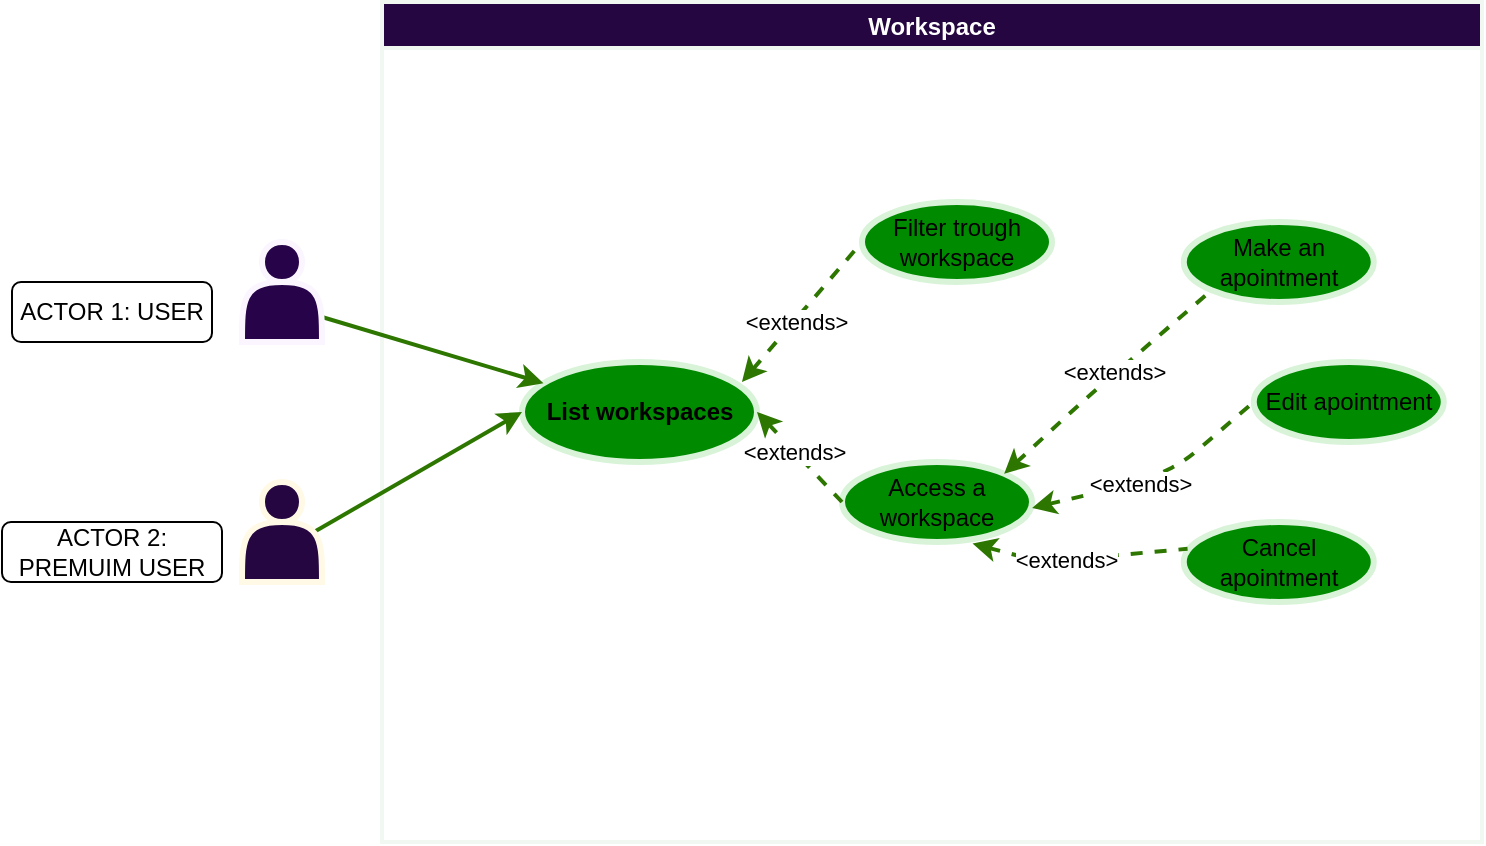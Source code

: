 <mxfile>
    <diagram id="lEsu0DpzP7tBkt76Ku-G" name="Page-1">
        <mxGraphModel dx="3474" dy="1084" grid="1" gridSize="10" guides="1" tooltips="1" connect="1" arrows="1" fold="1" page="1" pageScale="1" pageWidth="850" pageHeight="1100" math="0" shadow="0">
            <root>
                <mxCell id="0"/>
                <mxCell id="1" parent="0"/>
                <mxCell id="564" value="Workspace" style="swimlane;strokeColor=#f1f8f1;strokeWidth=2;fontColor=#ffffff;fillColor=#250641;startSize=23;" parent="1" vertex="1">
                    <mxGeometry x="-605" y="300" width="550" height="420" as="geometry">
                        <mxRectangle x="210" y="-800" width="100" height="30" as="alternateBounds"/>
                    </mxGeometry>
                </mxCell>
                <mxCell id="565" value="&lt;font color=&quot;#000000&quot;&gt;&lt;b&gt;List workspaces&lt;/b&gt;&lt;/font&gt;" style="ellipse;whiteSpace=wrap;html=1;align=center;newEdgeStyle={&quot;edgeStyle&quot;:&quot;entityRelationEdgeStyle&quot;,&quot;startArrow&quot;:&quot;none&quot;,&quot;endArrow&quot;:&quot;none&quot;,&quot;segment&quot;:10,&quot;curved&quot;:1,&quot;sourcePerimeterSpacing&quot;:0,&quot;targetPerimeterSpacing&quot;:0};treeFolding=1;treeMoving=1;fillColor=#008a00;fontColor=#ffffff;strokeColor=#d8f3d8;strokeWidth=3;" parent="564" vertex="1">
                    <mxGeometry x="70" y="180" width="117.5" height="50" as="geometry"/>
                </mxCell>
                <mxCell id="566" value="&lt;font color=&quot;#000000&quot;&gt;Access a workspace&lt;/font&gt;" style="ellipse;whiteSpace=wrap;html=1;align=center;newEdgeStyle={&quot;edgeStyle&quot;:&quot;entityRelationEdgeStyle&quot;,&quot;startArrow&quot;:&quot;none&quot;,&quot;endArrow&quot;:&quot;none&quot;,&quot;segment&quot;:10,&quot;curved&quot;:1,&quot;sourcePerimeterSpacing&quot;:0,&quot;targetPerimeterSpacing&quot;:0};treeFolding=1;treeMoving=1;fillColor=#008a00;fontColor=#ffffff;strokeColor=#d8f3d8;strokeWidth=3;" parent="564" vertex="1">
                    <mxGeometry x="230" y="230" width="95" height="40" as="geometry"/>
                </mxCell>
                <mxCell id="567" style="rounded=1;jumpStyle=none;html=1;exitX=1;exitY=0.5;exitDx=0;exitDy=0;elbow=vertical;fillColor=#60a917;strokeColor=#2D7600;strokeWidth=2;entryX=0;entryY=0.5;entryDx=0;entryDy=0;dashed=1;endArrow=none;endFill=0;startArrow=classic;startFill=1;" parent="564" source="565" target="566" edge="1">
                    <mxGeometry relative="1" as="geometry">
                        <mxPoint x="277.5" y="175" as="sourcePoint"/>
                        <mxPoint x="156.14" y="209.45" as="targetPoint"/>
                    </mxGeometry>
                </mxCell>
                <mxCell id="568" value="&amp;lt;extends&amp;gt;" style="edgeLabel;html=1;align=center;verticalAlign=middle;resizable=0;points=[];fontColor=#000000;" parent="567" vertex="1" connectable="0">
                    <mxGeometry x="-0.124" relative="1" as="geometry">
                        <mxPoint as="offset"/>
                    </mxGeometry>
                </mxCell>
                <mxCell id="569" value="&lt;font color=&quot;#000000&quot;&gt;Make an apointment&lt;/font&gt;" style="ellipse;whiteSpace=wrap;html=1;align=center;newEdgeStyle={&quot;edgeStyle&quot;:&quot;entityRelationEdgeStyle&quot;,&quot;startArrow&quot;:&quot;none&quot;,&quot;endArrow&quot;:&quot;none&quot;,&quot;segment&quot;:10,&quot;curved&quot;:1,&quot;sourcePerimeterSpacing&quot;:0,&quot;targetPerimeterSpacing&quot;:0};treeFolding=1;treeMoving=1;fillColor=#008a00;fontColor=#ffffff;strokeColor=#d8f3d8;strokeWidth=3;" parent="564" vertex="1">
                    <mxGeometry x="400.88" y="110" width="95" height="40" as="geometry"/>
                </mxCell>
                <mxCell id="570" value="&lt;font color=&quot;#000000&quot;&gt;Edit apointment&lt;/font&gt;" style="ellipse;whiteSpace=wrap;html=1;align=center;newEdgeStyle={&quot;edgeStyle&quot;:&quot;entityRelationEdgeStyle&quot;,&quot;startArrow&quot;:&quot;none&quot;,&quot;endArrow&quot;:&quot;none&quot;,&quot;segment&quot;:10,&quot;curved&quot;:1,&quot;sourcePerimeterSpacing&quot;:0,&quot;targetPerimeterSpacing&quot;:0};treeFolding=1;treeMoving=1;fillColor=#008a00;fontColor=#ffffff;strokeColor=#d8f3d8;strokeWidth=3;" parent="564" vertex="1">
                    <mxGeometry x="435.88" y="180" width="95" height="40" as="geometry"/>
                </mxCell>
                <mxCell id="571" value="&lt;font color=&quot;#000000&quot;&gt;Cancel apointment&lt;/font&gt;" style="ellipse;whiteSpace=wrap;html=1;align=center;newEdgeStyle={&quot;edgeStyle&quot;:&quot;entityRelationEdgeStyle&quot;,&quot;startArrow&quot;:&quot;none&quot;,&quot;endArrow&quot;:&quot;none&quot;,&quot;segment&quot;:10,&quot;curved&quot;:1,&quot;sourcePerimeterSpacing&quot;:0,&quot;targetPerimeterSpacing&quot;:0};treeFolding=1;treeMoving=1;fillColor=#008a00;fontColor=#ffffff;strokeColor=#d8f3d8;strokeWidth=3;" parent="564" vertex="1">
                    <mxGeometry x="400.88" y="260" width="95" height="40" as="geometry"/>
                </mxCell>
                <mxCell id="572" style="rounded=1;jumpStyle=none;html=1;elbow=vertical;fillColor=#60a917;strokeColor=#2D7600;strokeWidth=2;dashed=1;exitX=1;exitY=0;exitDx=0;exitDy=0;entryX=0;entryY=1;entryDx=0;entryDy=0;startArrow=classic;startFill=1;endArrow=none;endFill=0;" parent="564" source="566" target="569" edge="1">
                    <mxGeometry relative="1" as="geometry">
                        <mxPoint x="115" y="200" as="sourcePoint"/>
                        <mxPoint x="150" y="170" as="targetPoint"/>
                        <Array as="points">
                            <mxPoint x="350" y="200"/>
                        </Array>
                    </mxGeometry>
                </mxCell>
                <mxCell id="573" value="&amp;lt;extends&amp;gt;" style="edgeLabel;html=1;align=center;verticalAlign=middle;resizable=0;points=[];fontColor=#000000;" parent="572" vertex="1" connectable="0">
                    <mxGeometry x="-0.124" relative="1" as="geometry">
                        <mxPoint x="10" y="-10" as="offset"/>
                    </mxGeometry>
                </mxCell>
                <mxCell id="574" style="rounded=1;jumpStyle=none;html=1;elbow=vertical;fillColor=#60a917;strokeColor=#2D7600;strokeWidth=2;dashed=1;exitX=1.001;exitY=0.574;exitDx=0;exitDy=0;entryX=0;entryY=0.5;entryDx=0;entryDy=0;exitPerimeter=0;startArrow=classic;startFill=1;endArrow=none;endFill=0;" parent="564" source="566" target="570" edge="1">
                    <mxGeometry relative="1" as="geometry">
                        <mxPoint x="125.0" y="210" as="sourcePoint"/>
                        <mxPoint x="214.792" y="124.142" as="targetPoint"/>
                        <Array as="points">
                            <mxPoint x="380" y="240"/>
                            <mxPoint x="400.88" y="230"/>
                        </Array>
                    </mxGeometry>
                </mxCell>
                <mxCell id="575" value="&amp;lt;extends&amp;gt;" style="edgeLabel;html=1;align=center;verticalAlign=middle;resizable=0;points=[];fontColor=#000000;" parent="574" vertex="1" connectable="0">
                    <mxGeometry x="-0.124" relative="1" as="geometry">
                        <mxPoint as="offset"/>
                    </mxGeometry>
                </mxCell>
                <mxCell id="576" style="rounded=1;jumpStyle=none;html=1;elbow=vertical;fillColor=#60a917;strokeColor=#2D7600;strokeWidth=2;dashed=1;exitX=0.687;exitY=1.02;exitDx=0;exitDy=0;entryX=0.02;entryY=0.335;entryDx=0;entryDy=0;exitPerimeter=0;entryPerimeter=0;startArrow=classic;startFill=1;endArrow=none;endFill=0;" parent="564" source="566" target="571" edge="1">
                    <mxGeometry relative="1" as="geometry">
                        <mxPoint x="41.961" y="330.813" as="sourcePoint"/>
                        <mxPoint x="114.999" y="269.187" as="targetPoint"/>
                        <Array as="points">
                            <mxPoint x="330" y="280"/>
                        </Array>
                    </mxGeometry>
                </mxCell>
                <mxCell id="577" value="&amp;lt;extends&amp;gt;" style="edgeLabel;html=1;align=center;verticalAlign=middle;resizable=0;points=[];fontColor=#000000;" parent="576" vertex="1" connectable="0">
                    <mxGeometry x="-0.124" relative="1" as="geometry">
                        <mxPoint as="offset"/>
                    </mxGeometry>
                </mxCell>
                <mxCell id="578" style="rounded=1;jumpStyle=none;html=1;exitX=1;exitY=0.75;exitDx=0;exitDy=0;elbow=vertical;fillColor=#60a917;strokeColor=#2D7600;strokeWidth=2;" parent="564" source="580" target="565" edge="1">
                    <mxGeometry relative="1" as="geometry"/>
                </mxCell>
                <mxCell id="579" style="rounded=1;jumpStyle=none;html=1;elbow=vertical;fillColor=#60a917;strokeColor=#2D7600;strokeWidth=2;entryX=0;entryY=0.5;entryDx=0;entryDy=0;exitX=0.9;exitY=0.5;exitDx=0;exitDy=0;exitPerimeter=0;" parent="564" source="582" target="565" edge="1">
                    <mxGeometry relative="1" as="geometry">
                        <mxPoint x="23.91" y="190.0" as="sourcePoint"/>
                        <mxPoint x="179.999" y="371.518" as="targetPoint"/>
                    </mxGeometry>
                </mxCell>
                <mxCell id="580" value="" style="shape=actor;whiteSpace=wrap;html=1;fillColor=#270349;fontColor=#ffffff;strokeColor=#faf5ff;strokeWidth=3;" parent="564" vertex="1">
                    <mxGeometry x="-70" y="120" width="40" height="50" as="geometry"/>
                </mxCell>
                <mxCell id="581" value="ACTOR 1: USER" style="rounded=1;whiteSpace=wrap;html=1;" parent="564" vertex="1">
                    <mxGeometry x="-185" y="140" width="100" height="30" as="geometry"/>
                </mxCell>
                <mxCell id="582" value="" style="shape=actor;whiteSpace=wrap;html=1;fillColor=#250641;strokeColor=#fff9e5;fontColor=#ffffff;strokeWidth=3;" parent="564" vertex="1">
                    <mxGeometry x="-70" y="240" width="40" height="50" as="geometry"/>
                </mxCell>
                <mxCell id="583" value="ACTOR 2: PREMUIM USER" style="rounded=1;whiteSpace=wrap;html=1;" parent="564" vertex="1">
                    <mxGeometry x="-190" y="260" width="110" height="30" as="geometry"/>
                </mxCell>
                <mxCell id="713" value="&lt;font color=&quot;#000000&quot;&gt;Filter trough workspace&lt;/font&gt;" style="ellipse;whiteSpace=wrap;html=1;align=center;newEdgeStyle={&quot;edgeStyle&quot;:&quot;entityRelationEdgeStyle&quot;,&quot;startArrow&quot;:&quot;none&quot;,&quot;endArrow&quot;:&quot;none&quot;,&quot;segment&quot;:10,&quot;curved&quot;:1,&quot;sourcePerimeterSpacing&quot;:0,&quot;targetPerimeterSpacing&quot;:0};treeFolding=1;treeMoving=1;fillColor=#008a00;fontColor=#ffffff;strokeColor=#d8f3d8;strokeWidth=3;" parent="564" vertex="1">
                    <mxGeometry x="240" y="100" width="95" height="40" as="geometry"/>
                </mxCell>
                <mxCell id="714" style="rounded=1;jumpStyle=none;html=1;exitX=0.936;exitY=0.2;exitDx=0;exitDy=0;elbow=vertical;fillColor=#60a917;strokeColor=#2D7600;strokeWidth=2;entryX=0;entryY=0.5;entryDx=0;entryDy=0;dashed=1;endArrow=none;endFill=0;startArrow=classic;startFill=1;exitPerimeter=0;" parent="564" source="565" target="713" edge="1">
                    <mxGeometry relative="1" as="geometry">
                        <mxPoint x="197.5" y="215" as="sourcePoint"/>
                        <mxPoint x="240" y="260" as="targetPoint"/>
                    </mxGeometry>
                </mxCell>
                <mxCell id="715" value="&amp;lt;extends&amp;gt;" style="edgeLabel;html=1;align=center;verticalAlign=middle;resizable=0;points=[];fontColor=#000000;" parent="714" vertex="1" connectable="0">
                    <mxGeometry x="-0.124" relative="1" as="geometry">
                        <mxPoint as="offset"/>
                    </mxGeometry>
                </mxCell>
            </root>
        </mxGraphModel>
    </diagram>
</mxfile>
